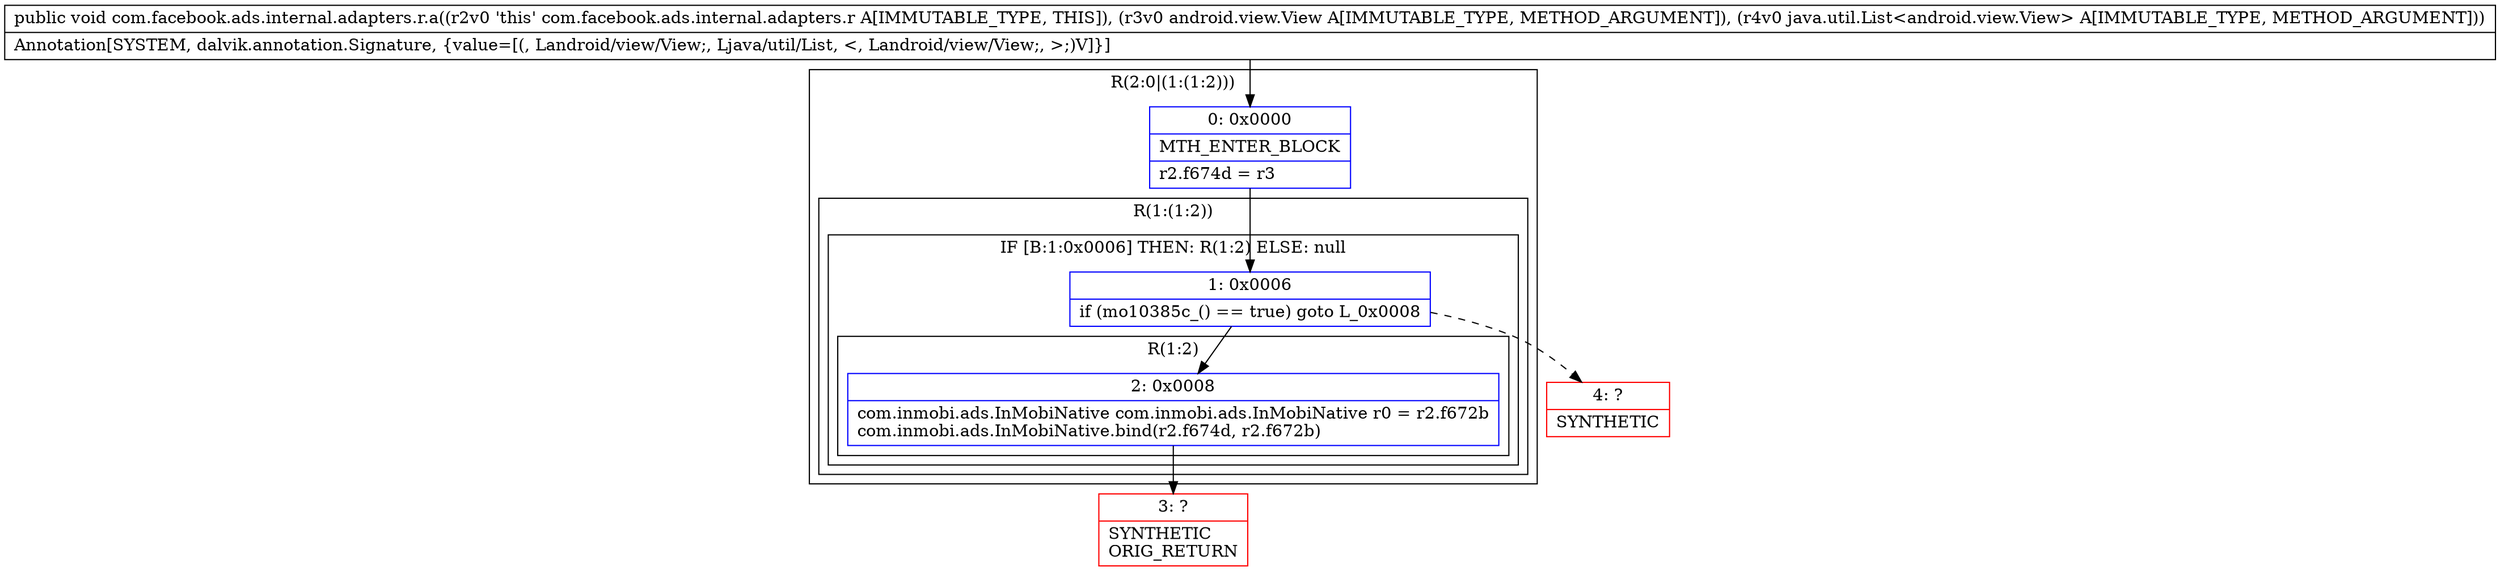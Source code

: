 digraph "CFG forcom.facebook.ads.internal.adapters.r.a(Landroid\/view\/View;Ljava\/util\/List;)V" {
subgraph cluster_Region_287004308 {
label = "R(2:0|(1:(1:2)))";
node [shape=record,color=blue];
Node_0 [shape=record,label="{0\:\ 0x0000|MTH_ENTER_BLOCK\l|r2.f674d = r3\l}"];
subgraph cluster_Region_567737211 {
label = "R(1:(1:2))";
node [shape=record,color=blue];
subgraph cluster_IfRegion_994009393 {
label = "IF [B:1:0x0006] THEN: R(1:2) ELSE: null";
node [shape=record,color=blue];
Node_1 [shape=record,label="{1\:\ 0x0006|if (mo10385c_() == true) goto L_0x0008\l}"];
subgraph cluster_Region_43979532 {
label = "R(1:2)";
node [shape=record,color=blue];
Node_2 [shape=record,label="{2\:\ 0x0008|com.inmobi.ads.InMobiNative com.inmobi.ads.InMobiNative r0 = r2.f672b\lcom.inmobi.ads.InMobiNative.bind(r2.f674d, r2.f672b)\l}"];
}
}
}
}
Node_3 [shape=record,color=red,label="{3\:\ ?|SYNTHETIC\lORIG_RETURN\l}"];
Node_4 [shape=record,color=red,label="{4\:\ ?|SYNTHETIC\l}"];
MethodNode[shape=record,label="{public void com.facebook.ads.internal.adapters.r.a((r2v0 'this' com.facebook.ads.internal.adapters.r A[IMMUTABLE_TYPE, THIS]), (r3v0 android.view.View A[IMMUTABLE_TYPE, METHOD_ARGUMENT]), (r4v0 java.util.List\<android.view.View\> A[IMMUTABLE_TYPE, METHOD_ARGUMENT]))  | Annotation[SYSTEM, dalvik.annotation.Signature, \{value=[(, Landroid\/view\/View;, Ljava\/util\/List, \<, Landroid\/view\/View;, \>;)V]\}]\l}"];
MethodNode -> Node_0;
Node_0 -> Node_1;
Node_1 -> Node_2;
Node_1 -> Node_4[style=dashed];
Node_2 -> Node_3;
}

